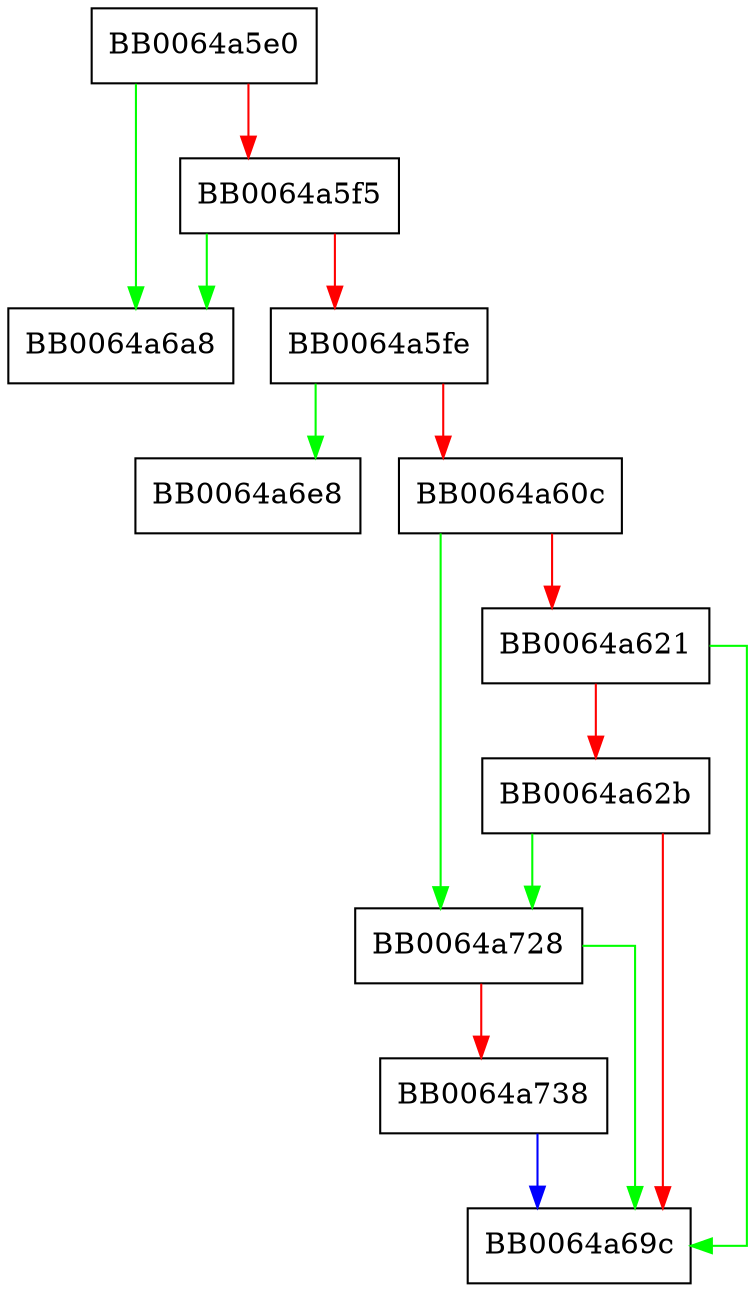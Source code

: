 digraph OSSL_STORE_expect {
  node [shape="box"];
  graph [splines=ortho];
  BB0064a5e0 -> BB0064a6a8 [color="green"];
  BB0064a5e0 -> BB0064a5f5 [color="red"];
  BB0064a5f5 -> BB0064a6a8 [color="green"];
  BB0064a5f5 -> BB0064a5fe [color="red"];
  BB0064a5fe -> BB0064a6e8 [color="green"];
  BB0064a5fe -> BB0064a60c [color="red"];
  BB0064a60c -> BB0064a728 [color="green"];
  BB0064a60c -> BB0064a621 [color="red"];
  BB0064a621 -> BB0064a69c [color="green"];
  BB0064a621 -> BB0064a62b [color="red"];
  BB0064a62b -> BB0064a728 [color="green"];
  BB0064a62b -> BB0064a69c [color="red"];
  BB0064a728 -> BB0064a69c [color="green"];
  BB0064a728 -> BB0064a738 [color="red"];
  BB0064a738 -> BB0064a69c [color="blue"];
}